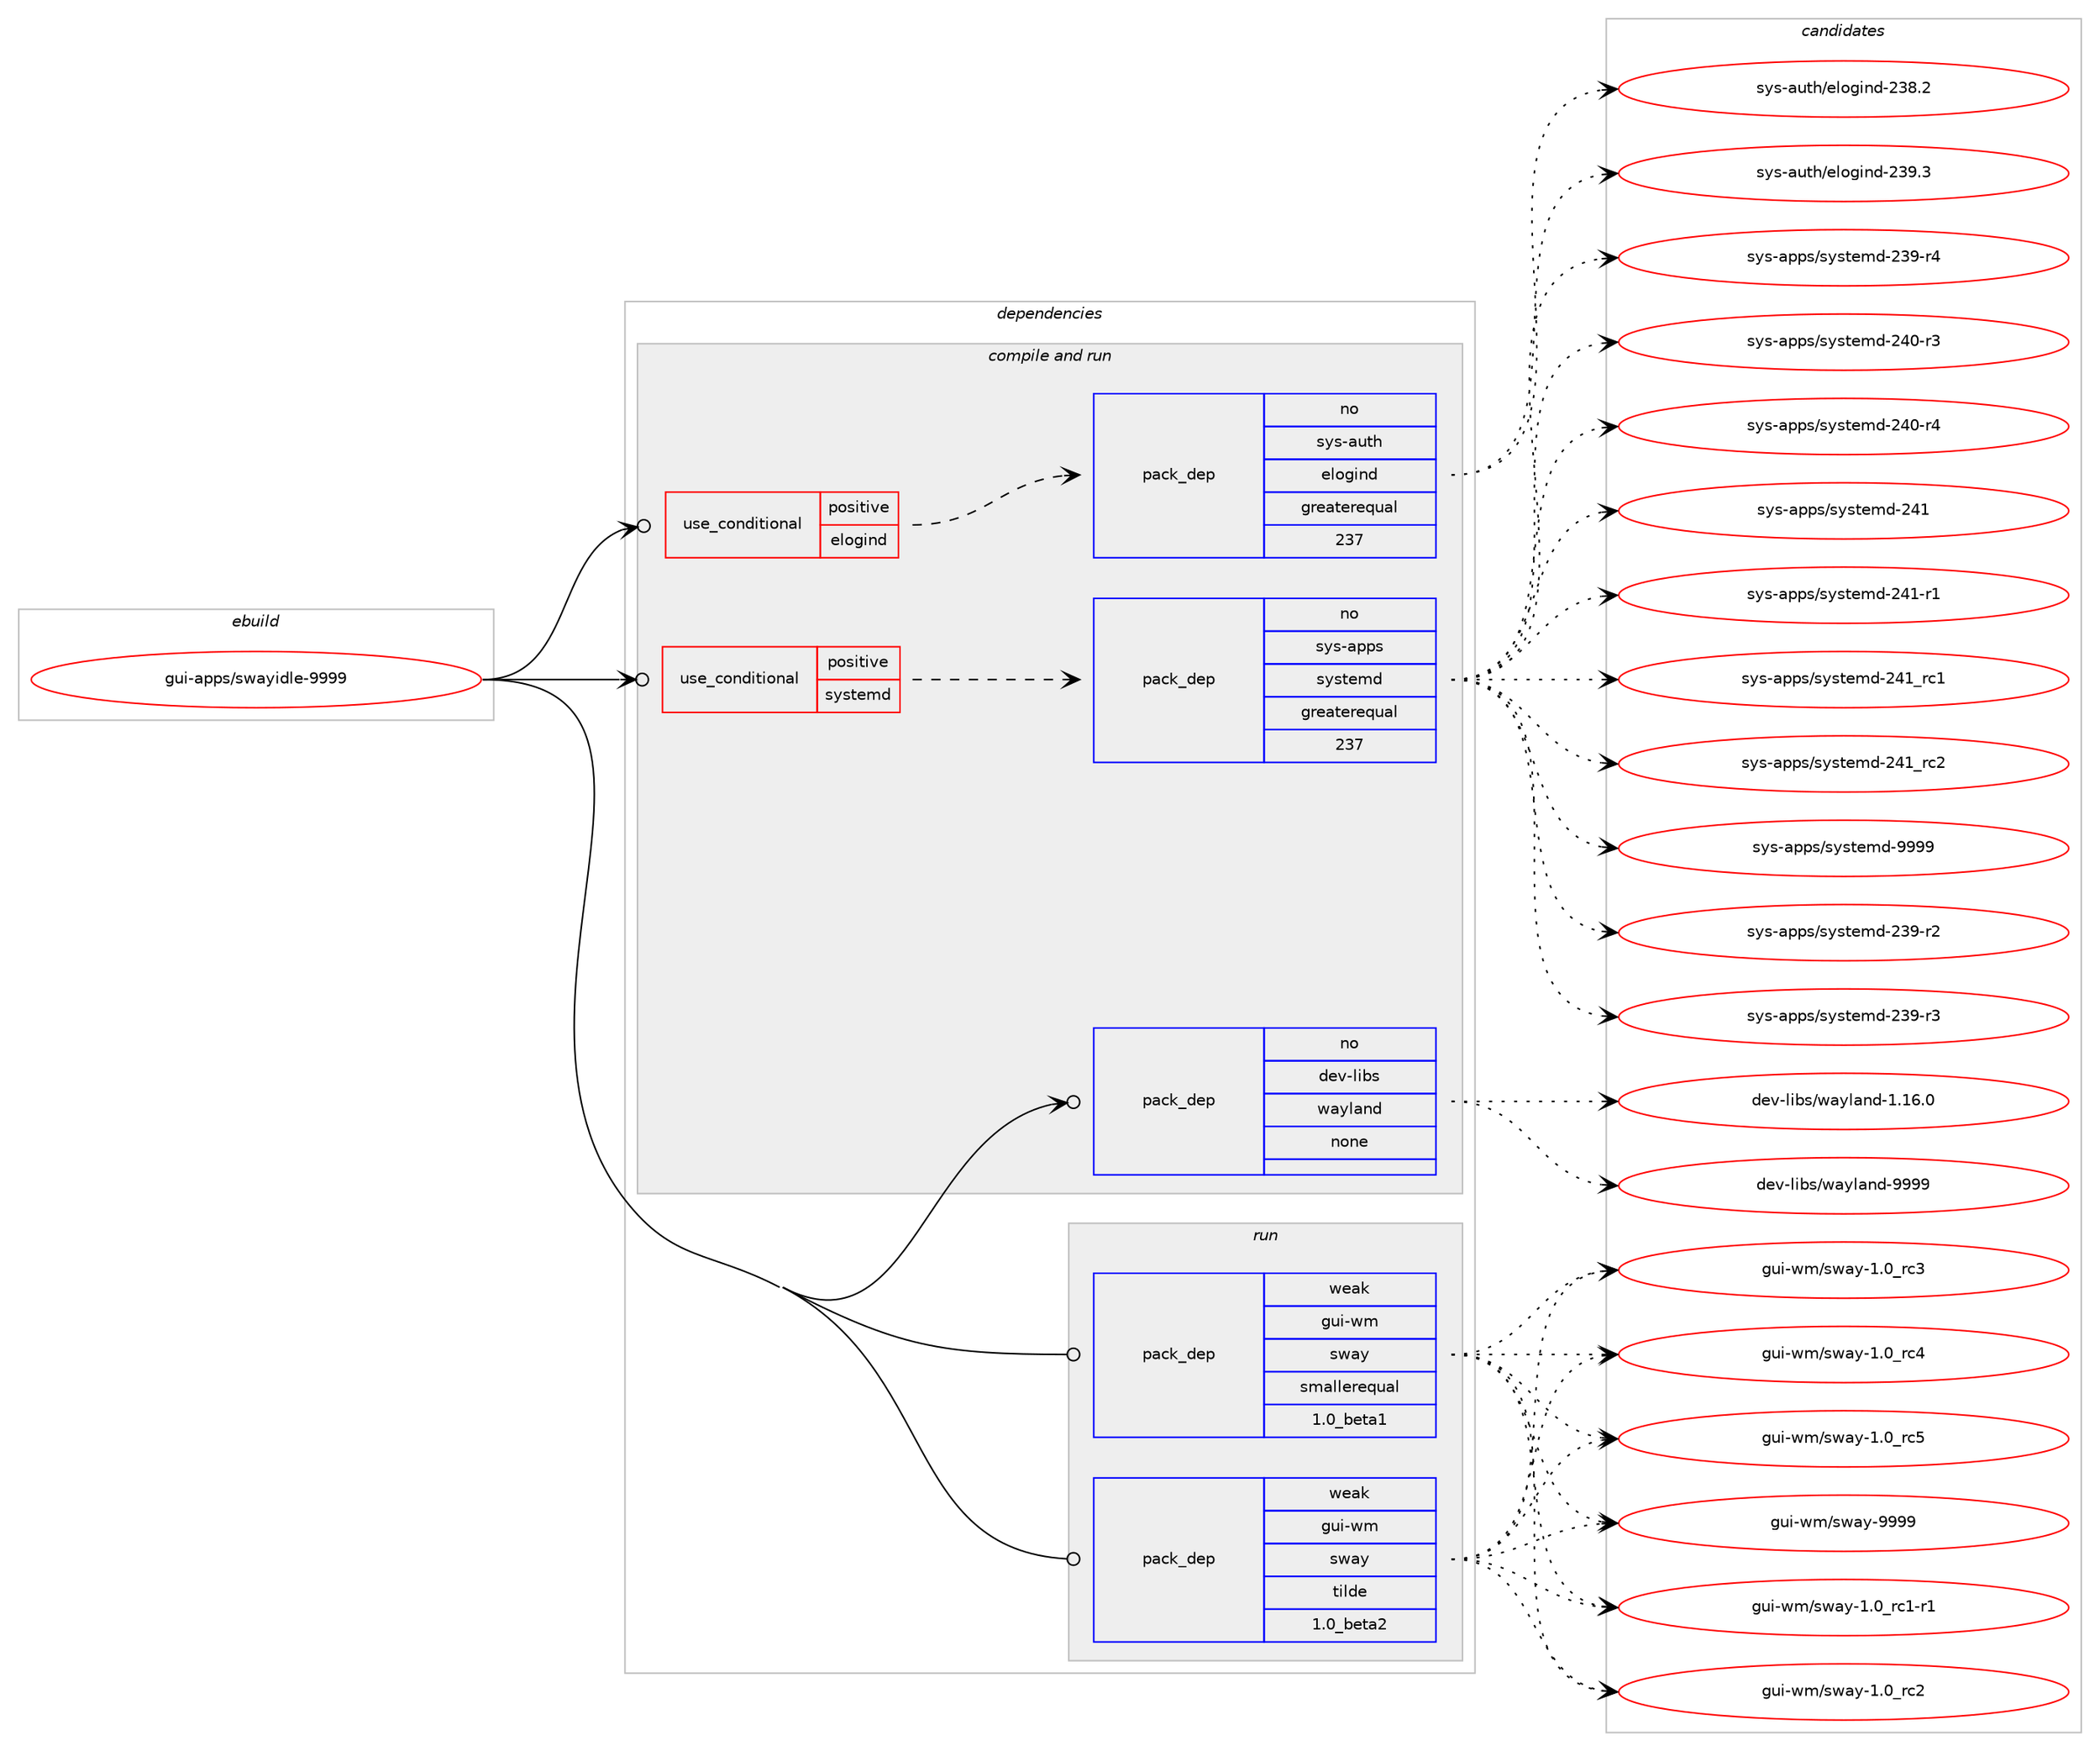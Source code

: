 digraph prolog {

# *************
# Graph options
# *************

newrank=true;
concentrate=true;
compound=true;
graph [rankdir=LR,fontname=Helvetica,fontsize=10,ranksep=1.5];#, ranksep=2.5, nodesep=0.2];
edge  [arrowhead=vee];
node  [fontname=Helvetica,fontsize=10];

# **********
# The ebuild
# **********

subgraph cluster_leftcol {
color=gray;
rank=same;
label=<<i>ebuild</i>>;
id [label="gui-apps/swayidle-9999", color=red, width=4, href="../gui-apps/swayidle-9999.svg"];
}

# ****************
# The dependencies
# ****************

subgraph cluster_midcol {
color=gray;
label=<<i>dependencies</i>>;
subgraph cluster_compile {
fillcolor="#eeeeee";
style=filled;
label=<<i>compile</i>>;
}
subgraph cluster_compileandrun {
fillcolor="#eeeeee";
style=filled;
label=<<i>compile and run</i>>;
subgraph cond428402 {
dependency1569920 [label=<<TABLE BORDER="0" CELLBORDER="1" CELLSPACING="0" CELLPADDING="4"><TR><TD ROWSPAN="3" CELLPADDING="10">use_conditional</TD></TR><TR><TD>positive</TD></TR><TR><TD>elogind</TD></TR></TABLE>>, shape=none, color=red];
subgraph pack1117229 {
dependency1569921 [label=<<TABLE BORDER="0" CELLBORDER="1" CELLSPACING="0" CELLPADDING="4" WIDTH="220"><TR><TD ROWSPAN="6" CELLPADDING="30">pack_dep</TD></TR><TR><TD WIDTH="110">no</TD></TR><TR><TD>sys-auth</TD></TR><TR><TD>elogind</TD></TR><TR><TD>greaterequal</TD></TR><TR><TD>237</TD></TR></TABLE>>, shape=none, color=blue];
}
dependency1569920:e -> dependency1569921:w [weight=20,style="dashed",arrowhead="vee"];
}
id:e -> dependency1569920:w [weight=20,style="solid",arrowhead="odotvee"];
subgraph cond428403 {
dependency1569922 [label=<<TABLE BORDER="0" CELLBORDER="1" CELLSPACING="0" CELLPADDING="4"><TR><TD ROWSPAN="3" CELLPADDING="10">use_conditional</TD></TR><TR><TD>positive</TD></TR><TR><TD>systemd</TD></TR></TABLE>>, shape=none, color=red];
subgraph pack1117230 {
dependency1569923 [label=<<TABLE BORDER="0" CELLBORDER="1" CELLSPACING="0" CELLPADDING="4" WIDTH="220"><TR><TD ROWSPAN="6" CELLPADDING="30">pack_dep</TD></TR><TR><TD WIDTH="110">no</TD></TR><TR><TD>sys-apps</TD></TR><TR><TD>systemd</TD></TR><TR><TD>greaterequal</TD></TR><TR><TD>237</TD></TR></TABLE>>, shape=none, color=blue];
}
dependency1569922:e -> dependency1569923:w [weight=20,style="dashed",arrowhead="vee"];
}
id:e -> dependency1569922:w [weight=20,style="solid",arrowhead="odotvee"];
subgraph pack1117231 {
dependency1569924 [label=<<TABLE BORDER="0" CELLBORDER="1" CELLSPACING="0" CELLPADDING="4" WIDTH="220"><TR><TD ROWSPAN="6" CELLPADDING="30">pack_dep</TD></TR><TR><TD WIDTH="110">no</TD></TR><TR><TD>dev-libs</TD></TR><TR><TD>wayland</TD></TR><TR><TD>none</TD></TR><TR><TD></TD></TR></TABLE>>, shape=none, color=blue];
}
id:e -> dependency1569924:w [weight=20,style="solid",arrowhead="odotvee"];
}
subgraph cluster_run {
fillcolor="#eeeeee";
style=filled;
label=<<i>run</i>>;
subgraph pack1117232 {
dependency1569925 [label=<<TABLE BORDER="0" CELLBORDER="1" CELLSPACING="0" CELLPADDING="4" WIDTH="220"><TR><TD ROWSPAN="6" CELLPADDING="30">pack_dep</TD></TR><TR><TD WIDTH="110">weak</TD></TR><TR><TD>gui-wm</TD></TR><TR><TD>sway</TD></TR><TR><TD>smallerequal</TD></TR><TR><TD>1.0_beta1</TD></TR></TABLE>>, shape=none, color=blue];
}
id:e -> dependency1569925:w [weight=20,style="solid",arrowhead="odot"];
subgraph pack1117233 {
dependency1569926 [label=<<TABLE BORDER="0" CELLBORDER="1" CELLSPACING="0" CELLPADDING="4" WIDTH="220"><TR><TD ROWSPAN="6" CELLPADDING="30">pack_dep</TD></TR><TR><TD WIDTH="110">weak</TD></TR><TR><TD>gui-wm</TD></TR><TR><TD>sway</TD></TR><TR><TD>tilde</TD></TR><TR><TD>1.0_beta2</TD></TR></TABLE>>, shape=none, color=blue];
}
id:e -> dependency1569926:w [weight=20,style="solid",arrowhead="odot"];
}
}

# **************
# The candidates
# **************

subgraph cluster_choices {
rank=same;
color=gray;
label=<<i>candidates</i>>;

subgraph choice1117229 {
color=black;
nodesep=1;
choice115121115459711711610447101108111103105110100455051564650 [label="sys-auth/elogind-238.2", color=red, width=4,href="../sys-auth/elogind-238.2.svg"];
choice115121115459711711610447101108111103105110100455051574651 [label="sys-auth/elogind-239.3", color=red, width=4,href="../sys-auth/elogind-239.3.svg"];
dependency1569921:e -> choice115121115459711711610447101108111103105110100455051564650:w [style=dotted,weight="100"];
dependency1569921:e -> choice115121115459711711610447101108111103105110100455051574651:w [style=dotted,weight="100"];
}
subgraph choice1117230 {
color=black;
nodesep=1;
choice115121115459711211211547115121115116101109100455051574511450 [label="sys-apps/systemd-239-r2", color=red, width=4,href="../sys-apps/systemd-239-r2.svg"];
choice115121115459711211211547115121115116101109100455051574511451 [label="sys-apps/systemd-239-r3", color=red, width=4,href="../sys-apps/systemd-239-r3.svg"];
choice115121115459711211211547115121115116101109100455051574511452 [label="sys-apps/systemd-239-r4", color=red, width=4,href="../sys-apps/systemd-239-r4.svg"];
choice115121115459711211211547115121115116101109100455052484511451 [label="sys-apps/systemd-240-r3", color=red, width=4,href="../sys-apps/systemd-240-r3.svg"];
choice115121115459711211211547115121115116101109100455052484511452 [label="sys-apps/systemd-240-r4", color=red, width=4,href="../sys-apps/systemd-240-r4.svg"];
choice11512111545971121121154711512111511610110910045505249 [label="sys-apps/systemd-241", color=red, width=4,href="../sys-apps/systemd-241.svg"];
choice115121115459711211211547115121115116101109100455052494511449 [label="sys-apps/systemd-241-r1", color=red, width=4,href="../sys-apps/systemd-241-r1.svg"];
choice11512111545971121121154711512111511610110910045505249951149949 [label="sys-apps/systemd-241_rc1", color=red, width=4,href="../sys-apps/systemd-241_rc1.svg"];
choice11512111545971121121154711512111511610110910045505249951149950 [label="sys-apps/systemd-241_rc2", color=red, width=4,href="../sys-apps/systemd-241_rc2.svg"];
choice1151211154597112112115471151211151161011091004557575757 [label="sys-apps/systemd-9999", color=red, width=4,href="../sys-apps/systemd-9999.svg"];
dependency1569923:e -> choice115121115459711211211547115121115116101109100455051574511450:w [style=dotted,weight="100"];
dependency1569923:e -> choice115121115459711211211547115121115116101109100455051574511451:w [style=dotted,weight="100"];
dependency1569923:e -> choice115121115459711211211547115121115116101109100455051574511452:w [style=dotted,weight="100"];
dependency1569923:e -> choice115121115459711211211547115121115116101109100455052484511451:w [style=dotted,weight="100"];
dependency1569923:e -> choice115121115459711211211547115121115116101109100455052484511452:w [style=dotted,weight="100"];
dependency1569923:e -> choice11512111545971121121154711512111511610110910045505249:w [style=dotted,weight="100"];
dependency1569923:e -> choice115121115459711211211547115121115116101109100455052494511449:w [style=dotted,weight="100"];
dependency1569923:e -> choice11512111545971121121154711512111511610110910045505249951149949:w [style=dotted,weight="100"];
dependency1569923:e -> choice11512111545971121121154711512111511610110910045505249951149950:w [style=dotted,weight="100"];
dependency1569923:e -> choice1151211154597112112115471151211151161011091004557575757:w [style=dotted,weight="100"];
}
subgraph choice1117231 {
color=black;
nodesep=1;
choice100101118451081059811547119971211089711010045494649544648 [label="dev-libs/wayland-1.16.0", color=red, width=4,href="../dev-libs/wayland-1.16.0.svg"];
choice10010111845108105981154711997121108971101004557575757 [label="dev-libs/wayland-9999", color=red, width=4,href="../dev-libs/wayland-9999.svg"];
dependency1569924:e -> choice100101118451081059811547119971211089711010045494649544648:w [style=dotted,weight="100"];
dependency1569924:e -> choice10010111845108105981154711997121108971101004557575757:w [style=dotted,weight="100"];
}
subgraph choice1117232 {
color=black;
nodesep=1;
choice103117105451191094711511997121454946489511499494511449 [label="gui-wm/sway-1.0_rc1-r1", color=red, width=4,href="../gui-wm/sway-1.0_rc1-r1.svg"];
choice10311710545119109471151199712145494648951149950 [label="gui-wm/sway-1.0_rc2", color=red, width=4,href="../gui-wm/sway-1.0_rc2.svg"];
choice10311710545119109471151199712145494648951149951 [label="gui-wm/sway-1.0_rc3", color=red, width=4,href="../gui-wm/sway-1.0_rc3.svg"];
choice10311710545119109471151199712145494648951149952 [label="gui-wm/sway-1.0_rc4", color=red, width=4,href="../gui-wm/sway-1.0_rc4.svg"];
choice10311710545119109471151199712145494648951149953 [label="gui-wm/sway-1.0_rc5", color=red, width=4,href="../gui-wm/sway-1.0_rc5.svg"];
choice1031171054511910947115119971214557575757 [label="gui-wm/sway-9999", color=red, width=4,href="../gui-wm/sway-9999.svg"];
dependency1569925:e -> choice103117105451191094711511997121454946489511499494511449:w [style=dotted,weight="100"];
dependency1569925:e -> choice10311710545119109471151199712145494648951149950:w [style=dotted,weight="100"];
dependency1569925:e -> choice10311710545119109471151199712145494648951149951:w [style=dotted,weight="100"];
dependency1569925:e -> choice10311710545119109471151199712145494648951149952:w [style=dotted,weight="100"];
dependency1569925:e -> choice10311710545119109471151199712145494648951149953:w [style=dotted,weight="100"];
dependency1569925:e -> choice1031171054511910947115119971214557575757:w [style=dotted,weight="100"];
}
subgraph choice1117233 {
color=black;
nodesep=1;
choice103117105451191094711511997121454946489511499494511449 [label="gui-wm/sway-1.0_rc1-r1", color=red, width=4,href="../gui-wm/sway-1.0_rc1-r1.svg"];
choice10311710545119109471151199712145494648951149950 [label="gui-wm/sway-1.0_rc2", color=red, width=4,href="../gui-wm/sway-1.0_rc2.svg"];
choice10311710545119109471151199712145494648951149951 [label="gui-wm/sway-1.0_rc3", color=red, width=4,href="../gui-wm/sway-1.0_rc3.svg"];
choice10311710545119109471151199712145494648951149952 [label="gui-wm/sway-1.0_rc4", color=red, width=4,href="../gui-wm/sway-1.0_rc4.svg"];
choice10311710545119109471151199712145494648951149953 [label="gui-wm/sway-1.0_rc5", color=red, width=4,href="../gui-wm/sway-1.0_rc5.svg"];
choice1031171054511910947115119971214557575757 [label="gui-wm/sway-9999", color=red, width=4,href="../gui-wm/sway-9999.svg"];
dependency1569926:e -> choice103117105451191094711511997121454946489511499494511449:w [style=dotted,weight="100"];
dependency1569926:e -> choice10311710545119109471151199712145494648951149950:w [style=dotted,weight="100"];
dependency1569926:e -> choice10311710545119109471151199712145494648951149951:w [style=dotted,weight="100"];
dependency1569926:e -> choice10311710545119109471151199712145494648951149952:w [style=dotted,weight="100"];
dependency1569926:e -> choice10311710545119109471151199712145494648951149953:w [style=dotted,weight="100"];
dependency1569926:e -> choice1031171054511910947115119971214557575757:w [style=dotted,weight="100"];
}
}

}
